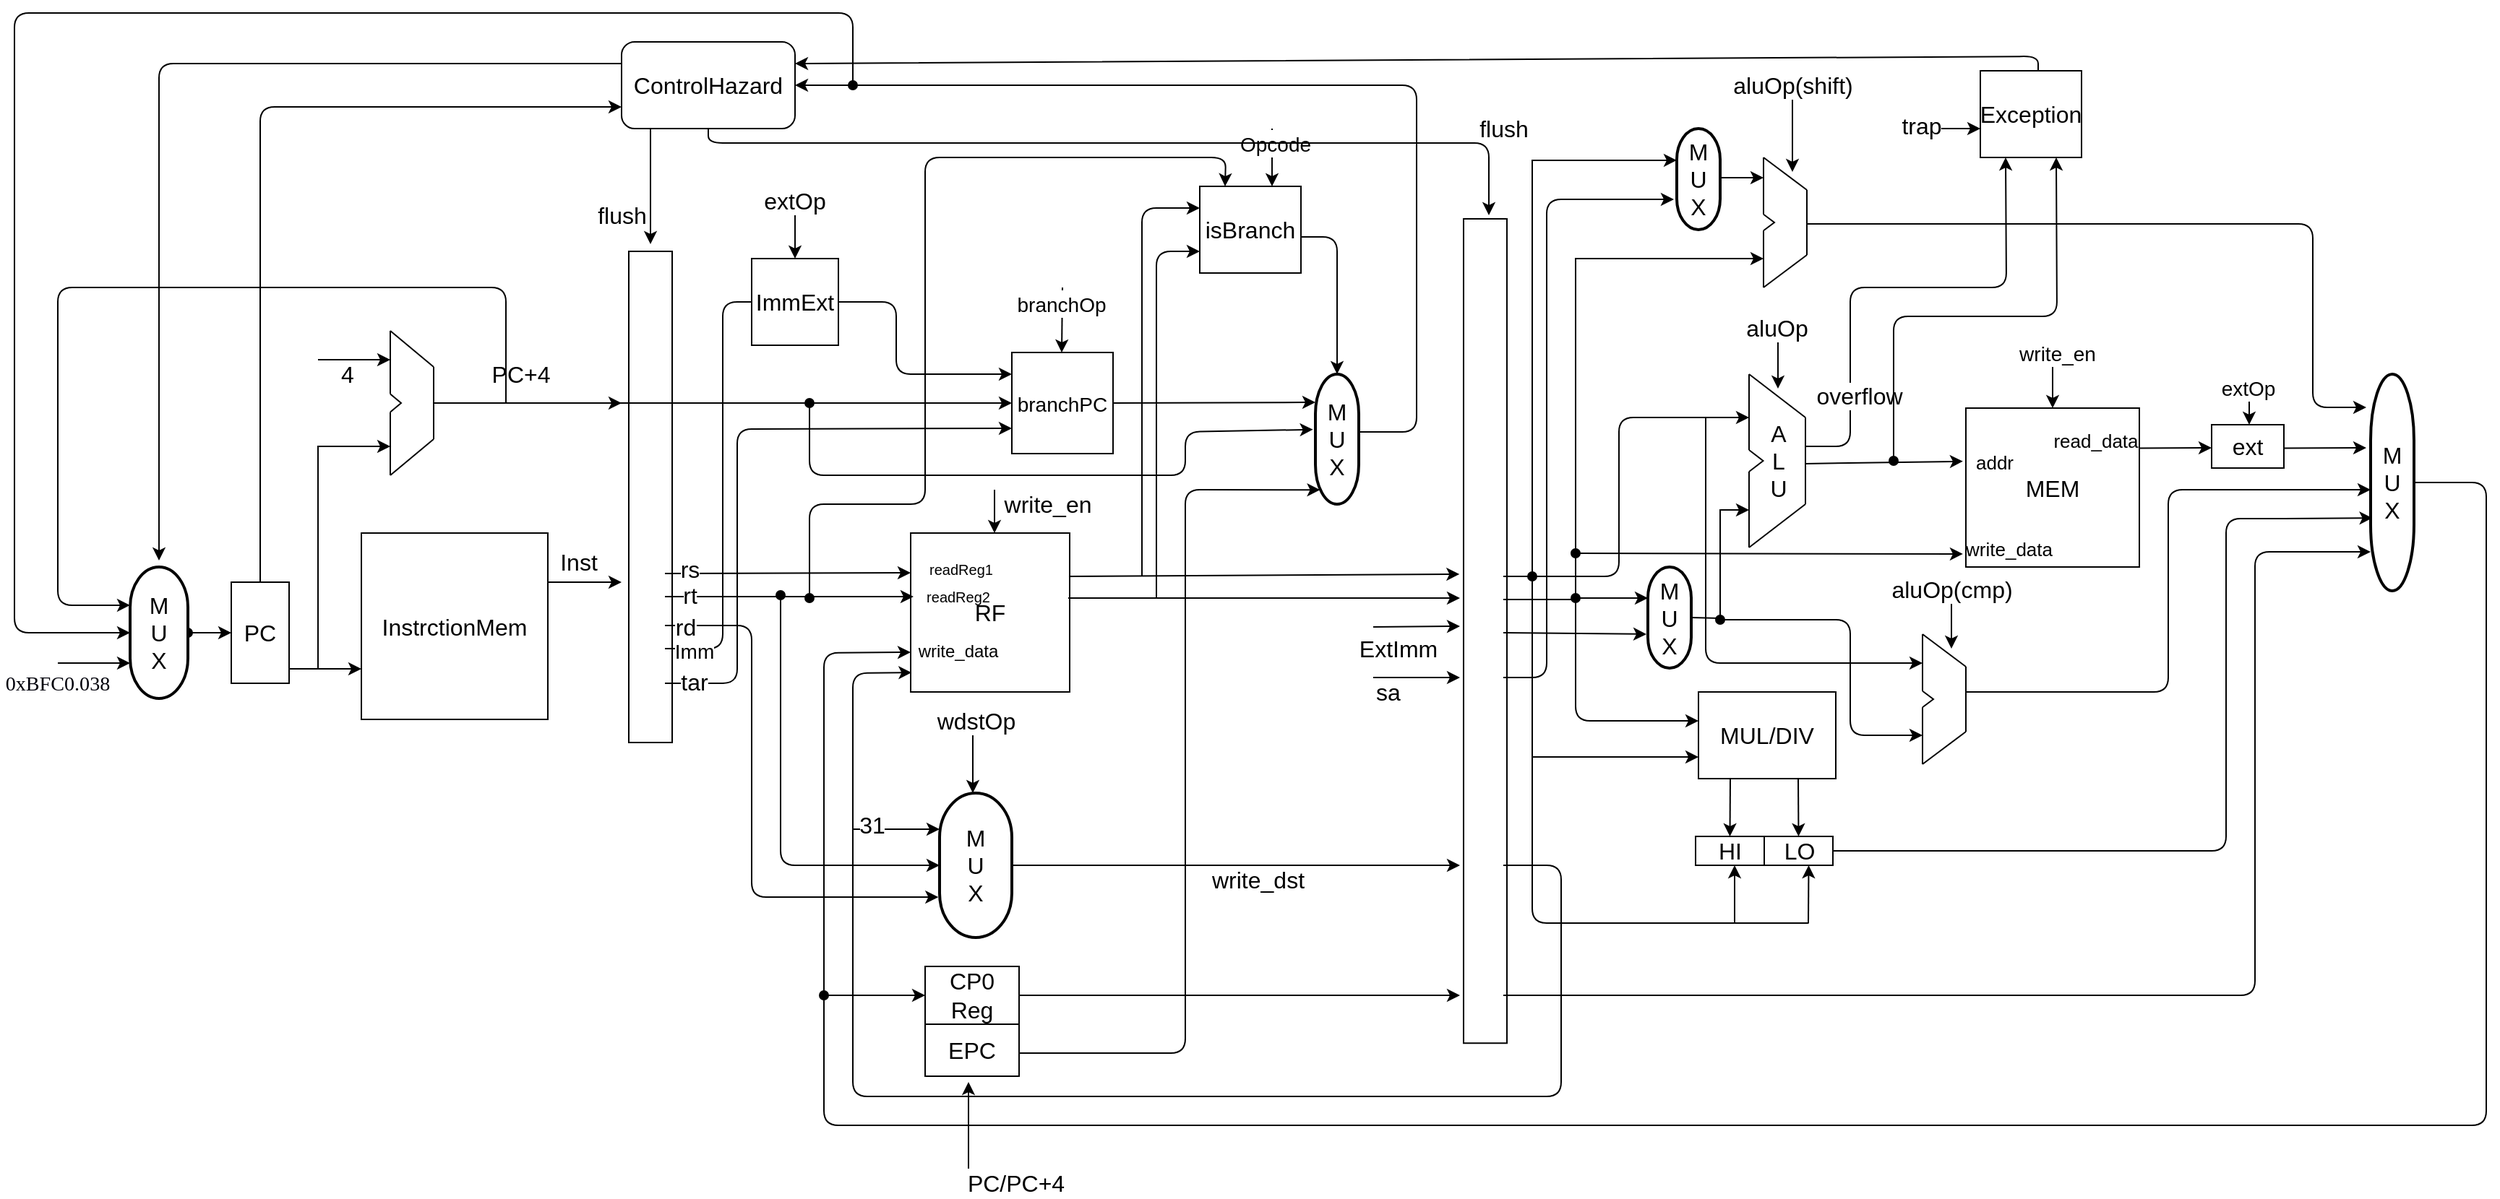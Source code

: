 <mxfile version="13.1.1" type="github">
  <diagram id="oIxy8gUb29O4Rgqkvydm" name="Page-1">
    <mxGraphModel dx="2210" dy="556" grid="1" gridSize="10" guides="1" tooltips="1" connect="1" arrows="1" fold="1" page="1" pageScale="1" pageWidth="1169" pageHeight="827" math="0" shadow="0">
      <root>
        <mxCell id="0" />
        <mxCell id="1" parent="0" />
        <mxCell id="_V3Y3eylf52kLlvXlaU1-1" value="&lt;font style=&quot;font-size: 16px&quot;&gt;PC&lt;/font&gt;" style="rounded=0;whiteSpace=wrap;html=1;direction=south;" parent="1" vertex="1">
          <mxGeometry x="80" y="414" width="40" height="70" as="geometry" />
        </mxCell>
        <mxCell id="_V3Y3eylf52kLlvXlaU1-2" value="&lt;font style=&quot;font-size: 16px&quot;&gt;InstrctionMem&lt;/font&gt;" style="whiteSpace=wrap;html=1;aspect=fixed;" parent="1" vertex="1">
          <mxGeometry x="170" y="380" width="129" height="129" as="geometry" />
        </mxCell>
        <mxCell id="_V3Y3eylf52kLlvXlaU1-48" value="" style="group" parent="1" vertex="1" connectable="0">
          <mxGeometry x="190" y="240" width="30" height="100" as="geometry" />
        </mxCell>
        <mxCell id="_V3Y3eylf52kLlvXlaU1-47" value="" style="group" parent="_V3Y3eylf52kLlvXlaU1-48" vertex="1" connectable="0">
          <mxGeometry width="30" height="100" as="geometry" />
        </mxCell>
        <mxCell id="_V3Y3eylf52kLlvXlaU1-41" value="" style="endArrow=none;html=1;shadow=0;" parent="_V3Y3eylf52kLlvXlaU1-47" edge="1">
          <mxGeometry width="50" height="50" relative="1" as="geometry">
            <mxPoint x="30" y="75" as="sourcePoint" />
            <mxPoint x="30" y="25" as="targetPoint" />
          </mxGeometry>
        </mxCell>
        <mxCell id="_V3Y3eylf52kLlvXlaU1-42" value="" style="endArrow=none;html=1;shadow=0;" parent="_V3Y3eylf52kLlvXlaU1-47" edge="1">
          <mxGeometry width="50" height="50" relative="1" as="geometry">
            <mxPoint y="100" as="sourcePoint" />
            <mxPoint x="30" y="75" as="targetPoint" />
          </mxGeometry>
        </mxCell>
        <mxCell id="_V3Y3eylf52kLlvXlaU1-43" value="" style="endArrow=none;html=1;shadow=0;" parent="_V3Y3eylf52kLlvXlaU1-47" edge="1">
          <mxGeometry width="50" height="50" relative="1" as="geometry">
            <mxPoint as="sourcePoint" />
            <mxPoint x="30" y="25" as="targetPoint" />
          </mxGeometry>
        </mxCell>
        <mxCell id="_V3Y3eylf52kLlvXlaU1-44" value="" style="endArrow=none;html=1;shadow=0;" parent="_V3Y3eylf52kLlvXlaU1-47" edge="1">
          <mxGeometry width="50" height="50" relative="1" as="geometry">
            <mxPoint y="43.75" as="sourcePoint" />
            <mxPoint as="targetPoint" />
          </mxGeometry>
        </mxCell>
        <mxCell id="_V3Y3eylf52kLlvXlaU1-45" value="" style="endArrow=none;html=1;shadow=0;" parent="_V3Y3eylf52kLlvXlaU1-47" edge="1">
          <mxGeometry width="50" height="50" relative="1" as="geometry">
            <mxPoint y="56.25" as="sourcePoint" />
            <mxPoint y="100" as="targetPoint" />
          </mxGeometry>
        </mxCell>
        <mxCell id="_V3Y3eylf52kLlvXlaU1-46" value="" style="endArrow=none;html=1;shadow=0;rounded=0;" parent="_V3Y3eylf52kLlvXlaU1-47" edge="1">
          <mxGeometry width="50" height="50" relative="1" as="geometry">
            <mxPoint y="56.25" as="sourcePoint" />
            <mxPoint y="43.75" as="targetPoint" />
            <Array as="points">
              <mxPoint x="7.5" y="50" />
            </Array>
          </mxGeometry>
        </mxCell>
        <mxCell id="_V3Y3eylf52kLlvXlaU1-49" value="" style="endArrow=classic;html=1;shadow=0;rounded=0;" parent="1" edge="1">
          <mxGeometry width="50" height="50" relative="1" as="geometry">
            <mxPoint x="120" y="474" as="sourcePoint" />
            <mxPoint x="190" y="320" as="targetPoint" />
            <Array as="points">
              <mxPoint x="140" y="474" />
              <mxPoint x="140" y="320" />
            </Array>
          </mxGeometry>
        </mxCell>
        <mxCell id="_V3Y3eylf52kLlvXlaU1-50" value="" style="endArrow=classic;html=1;shadow=0;" parent="1" edge="1">
          <mxGeometry width="50" height="50" relative="1" as="geometry">
            <mxPoint x="140" y="260" as="sourcePoint" />
            <mxPoint x="190" y="260" as="targetPoint" />
          </mxGeometry>
        </mxCell>
        <mxCell id="_V3Y3eylf52kLlvXlaU1-51" value="4" style="edgeLabel;html=1;align=center;verticalAlign=middle;resizable=0;points=[];fontSize=16;" parent="_V3Y3eylf52kLlvXlaU1-50" vertex="1" connectable="0">
          <mxGeometry x="-0.64" y="-2" relative="1" as="geometry">
            <mxPoint x="11" y="8" as="offset" />
          </mxGeometry>
        </mxCell>
        <mxCell id="_V3Y3eylf52kLlvXlaU1-52" value="" style="endArrow=classic;html=1;shadow=0;fontSize=16;" parent="1" edge="1">
          <mxGeometry width="50" height="50" relative="1" as="geometry">
            <mxPoint x="140" y="474" as="sourcePoint" />
            <mxPoint x="170" y="474" as="targetPoint" />
          </mxGeometry>
        </mxCell>
        <mxCell id="_V3Y3eylf52kLlvXlaU1-53" value="" style="endArrow=classic;html=1;shadow=0;fontSize=16;" parent="1" edge="1">
          <mxGeometry width="50" height="50" relative="1" as="geometry">
            <mxPoint x="299" y="414" as="sourcePoint" />
            <mxPoint x="350" y="414" as="targetPoint" />
          </mxGeometry>
        </mxCell>
        <mxCell id="_V3Y3eylf52kLlvXlaU1-54" value="Inst" style="text;html=1;align=center;verticalAlign=middle;resizable=0;points=[];autosize=1;fontSize=16;" parent="1" vertex="1">
          <mxGeometry x="300" y="390" width="40" height="20" as="geometry" />
        </mxCell>
        <mxCell id="_V3Y3eylf52kLlvXlaU1-55" value="" style="endArrow=classic;html=1;shadow=0;fontSize=16;" parent="1" edge="1">
          <mxGeometry width="50" height="50" relative="1" as="geometry">
            <mxPoint x="220" y="290" as="sourcePoint" />
            <mxPoint x="350" y="290" as="targetPoint" />
          </mxGeometry>
        </mxCell>
        <mxCell id="_V3Y3eylf52kLlvXlaU1-56" value="PC+4" style="edgeLabel;html=1;align=center;verticalAlign=middle;resizable=0;points=[];fontSize=16;" parent="_V3Y3eylf52kLlvXlaU1-55" vertex="1" connectable="0">
          <mxGeometry x="0.785" relative="1" as="geometry">
            <mxPoint x="-56" y="-20" as="offset" />
          </mxGeometry>
        </mxCell>
        <mxCell id="_V3Y3eylf52kLlvXlaU1-57" value="" style="rounded=0;whiteSpace=wrap;html=1;fontSize=16;rotation=90;" parent="1" vertex="1">
          <mxGeometry x="200" y="340" width="340" height="30" as="geometry" />
        </mxCell>
        <mxCell id="_V3Y3eylf52kLlvXlaU1-58" value="RF" style="whiteSpace=wrap;html=1;aspect=fixed;fontSize=16;" parent="1" vertex="1">
          <mxGeometry x="550" y="380" width="110" height="110" as="geometry" />
        </mxCell>
        <mxCell id="_V3Y3eylf52kLlvXlaU1-59" value="" style="endArrow=classic;html=1;shadow=0;fontSize=16;entryX=0;entryY=0.25;entryDx=0;entryDy=0;" parent="1" target="_V3Y3eylf52kLlvXlaU1-58" edge="1">
          <mxGeometry width="50" height="50" relative="1" as="geometry">
            <mxPoint x="380" y="408" as="sourcePoint" />
            <mxPoint x="440" y="360" as="targetPoint" />
          </mxGeometry>
        </mxCell>
        <mxCell id="_V3Y3eylf52kLlvXlaU1-60" value="rs" style="edgeLabel;html=1;align=center;verticalAlign=middle;resizable=0;points=[];fontSize=16;" parent="_V3Y3eylf52kLlvXlaU1-59" vertex="1" connectable="0">
          <mxGeometry x="-0.8" y="3" relative="1" as="geometry">
            <mxPoint as="offset" />
          </mxGeometry>
        </mxCell>
        <mxCell id="_V3Y3eylf52kLlvXlaU1-61" value="" style="endArrow=classic;html=1;shadow=0;fontSize=16;entryX=0.018;entryY=0.4;entryDx=0;entryDy=0;entryPerimeter=0;" parent="1" target="_V3Y3eylf52kLlvXlaU1-58" edge="1">
          <mxGeometry width="50" height="50" relative="1" as="geometry">
            <mxPoint x="380" y="424" as="sourcePoint" />
            <mxPoint x="430" y="375" as="targetPoint" />
            <Array as="points">
              <mxPoint x="460" y="424" />
            </Array>
          </mxGeometry>
        </mxCell>
        <mxCell id="_V3Y3eylf52kLlvXlaU1-62" value="&lt;div&gt;rt&lt;/div&gt;" style="edgeLabel;html=1;align=center;verticalAlign=middle;resizable=0;points=[];fontSize=16;" parent="_V3Y3eylf52kLlvXlaU1-61" vertex="1" connectable="0">
          <mxGeometry x="-0.849" y="1" relative="1" as="geometry">
            <mxPoint x="4" as="offset" />
          </mxGeometry>
        </mxCell>
        <mxCell id="_V3Y3eylf52kLlvXlaU1-64" value="readReg1" style="text;html=1;strokeColor=none;fillColor=none;align=center;verticalAlign=middle;whiteSpace=wrap;rounded=0;fontSize=10;" parent="1" vertex="1">
          <mxGeometry x="560" y="400" width="50" height="10" as="geometry" />
        </mxCell>
        <mxCell id="_V3Y3eylf52kLlvXlaU1-65" value="&lt;div&gt;readReg2&lt;/div&gt;" style="text;html=1;strokeColor=none;fillColor=none;align=center;verticalAlign=middle;whiteSpace=wrap;rounded=0;fontSize=10;" parent="1" vertex="1">
          <mxGeometry x="563" y="414" width="40" height="20" as="geometry" />
        </mxCell>
        <mxCell id="_V3Y3eylf52kLlvXlaU1-67" value="" style="endArrow=classic;html=1;shadow=0;fontSize=10;entryX=0.72;entryY=1.017;entryDx=0;entryDy=0;entryPerimeter=0;" parent="1" target="_V3Y3eylf52kLlvXlaU1-82" edge="1">
          <mxGeometry width="50" height="50" relative="1" as="geometry">
            <mxPoint x="380" y="444" as="sourcePoint" />
            <mxPoint x="460" y="444" as="targetPoint" />
            <Array as="points">
              <mxPoint x="440" y="444" />
              <mxPoint x="440" y="632" />
            </Array>
          </mxGeometry>
        </mxCell>
        <mxCell id="_V3Y3eylf52kLlvXlaU1-83" value="rd" style="edgeLabel;html=1;align=center;verticalAlign=middle;resizable=0;points=[];fontSize=16;" parent="_V3Y3eylf52kLlvXlaU1-67" vertex="1" connectable="0">
          <mxGeometry x="-0.929" y="-1" relative="1" as="geometry">
            <mxPoint as="offset" />
          </mxGeometry>
        </mxCell>
        <mxCell id="_V3Y3eylf52kLlvXlaU1-69" value="" style="endArrow=classic;html=1;shadow=0;fontSize=10;entryX=0;entryY=0.5;entryDx=0;entryDy=0;" parent="1" target="_V3Y3eylf52kLlvXlaU1-74" edge="1">
          <mxGeometry width="50" height="50" relative="1" as="geometry">
            <mxPoint x="380" y="460" as="sourcePoint" />
            <mxPoint x="460" y="460" as="targetPoint" />
            <Array as="points">
              <mxPoint x="420" y="460" />
              <mxPoint x="420" y="220" />
              <mxPoint x="470" y="220" />
            </Array>
          </mxGeometry>
        </mxCell>
        <mxCell id="_V3Y3eylf52kLlvXlaU1-73" value="&lt;font style=&quot;font-size: 14px&quot;&gt;Imm&lt;/font&gt;" style="edgeLabel;html=1;align=center;verticalAlign=middle;resizable=0;points=[];fontSize=16;" parent="_V3Y3eylf52kLlvXlaU1-69" vertex="1" connectable="0">
          <mxGeometry x="-0.575" relative="1" as="geometry">
            <mxPoint x="-20" y="37" as="offset" />
          </mxGeometry>
        </mxCell>
        <mxCell id="_V3Y3eylf52kLlvXlaU1-74" value="ImmExt" style="rounded=0;whiteSpace=wrap;html=1;fontSize=16;rotation=0;" parent="1" vertex="1">
          <mxGeometry x="440" y="190" width="60" height="60" as="geometry" />
        </mxCell>
        <mxCell id="_V3Y3eylf52kLlvXlaU1-75" value="" style="endArrow=classic;html=1;shadow=0;fontSize=16;entryX=0.5;entryY=0;entryDx=0;entryDy=0;" parent="1" target="_V3Y3eylf52kLlvXlaU1-74" edge="1">
          <mxGeometry width="50" height="50" relative="1" as="geometry">
            <mxPoint x="470" y="160" as="sourcePoint" />
            <mxPoint x="453" y="129" as="targetPoint" />
          </mxGeometry>
        </mxCell>
        <mxCell id="_V3Y3eylf52kLlvXlaU1-76" value="extOp" style="text;html=1;strokeColor=none;fillColor=none;align=center;verticalAlign=middle;whiteSpace=wrap;rounded=0;fontSize=16;" parent="1" vertex="1">
          <mxGeometry x="450" y="140" width="40" height="20" as="geometry" />
        </mxCell>
        <mxCell id="_V3Y3eylf52kLlvXlaU1-77" value="" style="endArrow=classic;html=1;shadow=0;fontSize=16;" parent="1" edge="1">
          <mxGeometry width="50" height="50" relative="1" as="geometry">
            <mxPoint x="500" y="220" as="sourcePoint" />
            <mxPoint x="620" y="270" as="targetPoint" />
            <Array as="points">
              <mxPoint x="540" y="220" />
              <mxPoint x="540" y="270" />
            </Array>
          </mxGeometry>
        </mxCell>
        <mxCell id="_V3Y3eylf52kLlvXlaU1-82" value="&lt;div&gt;M&lt;/div&gt;&lt;div&gt;U&lt;/div&gt;&lt;div&gt;X&lt;/div&gt;" style="strokeWidth=2;html=1;shape=mxgraph.flowchart.terminator;whiteSpace=wrap;fontSize=16;direction=south;" parent="1" vertex="1">
          <mxGeometry x="570" y="560" width="50" height="100" as="geometry" />
        </mxCell>
        <mxCell id="_V3Y3eylf52kLlvXlaU1-84" value="" style="endArrow=classic;html=1;shadow=0;fontSize=16;startArrow=oval;startFill=1;entryX=0.5;entryY=1;entryDx=0;entryDy=0;entryPerimeter=0;" parent="1" target="_V3Y3eylf52kLlvXlaU1-82" edge="1">
          <mxGeometry width="50" height="50" relative="1" as="geometry">
            <mxPoint x="460" y="423" as="sourcePoint" />
            <mxPoint x="580" y="693" as="targetPoint" />
            <Array as="points">
              <mxPoint x="460" y="610" />
            </Array>
          </mxGeometry>
        </mxCell>
        <mxCell id="_V3Y3eylf52kLlvXlaU1-85" value="" style="endArrow=classic;html=1;shadow=0;fontSize=16;" parent="1" edge="1">
          <mxGeometry width="50" height="50" relative="1" as="geometry">
            <mxPoint x="510" y="585" as="sourcePoint" />
            <mxPoint x="570" y="585" as="targetPoint" />
          </mxGeometry>
        </mxCell>
        <mxCell id="_V3Y3eylf52kLlvXlaU1-86" value="31" style="edgeLabel;html=1;align=center;verticalAlign=middle;resizable=0;points=[];fontSize=16;" parent="_V3Y3eylf52kLlvXlaU1-85" vertex="1" connectable="0">
          <mxGeometry x="-0.567" y="3" relative="1" as="geometry">
            <mxPoint as="offset" />
          </mxGeometry>
        </mxCell>
        <mxCell id="_V3Y3eylf52kLlvXlaU1-87" value="" style="endArrow=classic;html=1;shadow=0;fontSize=16;exitX=0.5;exitY=0;exitDx=0;exitDy=0;exitPerimeter=0;" parent="1" source="_V3Y3eylf52kLlvXlaU1-82" edge="1">
          <mxGeometry width="50" height="50" relative="1" as="geometry">
            <mxPoint x="630" y="610" as="sourcePoint" />
            <mxPoint x="930" y="610" as="targetPoint" />
            <Array as="points" />
          </mxGeometry>
        </mxCell>
        <mxCell id="_V3Y3eylf52kLlvXlaU1-90" value="&lt;div&gt;write_dst&lt;/div&gt;" style="edgeLabel;html=1;align=center;verticalAlign=middle;resizable=0;points=[];fontSize=16;" parent="_V3Y3eylf52kLlvXlaU1-87" vertex="1" connectable="0">
          <mxGeometry x="-0.231" y="-2" relative="1" as="geometry">
            <mxPoint x="51.18" y="8" as="offset" />
          </mxGeometry>
        </mxCell>
        <mxCell id="_V3Y3eylf52kLlvXlaU1-91" value="" style="endArrow=classic;html=1;shadow=0;fontSize=16;entryX=0.431;entryY=1.094;entryDx=0;entryDy=0;entryPerimeter=0;" parent="1" target="_V3Y3eylf52kLlvXlaU1-135" edge="1">
          <mxGeometry width="50" height="50" relative="1" as="geometry">
            <mxPoint x="660" y="410" as="sourcePoint" />
            <mxPoint x="940" y="409" as="targetPoint" />
          </mxGeometry>
        </mxCell>
        <mxCell id="_V3Y3eylf52kLlvXlaU1-92" value="" style="endArrow=classic;html=1;shadow=0;fontSize=16;exitX=0.991;exitY=0.409;exitDx=0;exitDy=0;exitPerimeter=0;" parent="1" source="_V3Y3eylf52kLlvXlaU1-58" edge="1">
          <mxGeometry width="50" height="50" relative="1" as="geometry">
            <mxPoint x="660" y="423" as="sourcePoint" />
            <mxPoint x="930" y="425" as="targetPoint" />
            <Array as="points">
              <mxPoint x="750" y="425" />
            </Array>
          </mxGeometry>
        </mxCell>
        <mxCell id="_V3Y3eylf52kLlvXlaU1-93" value="" style="endArrow=classic;html=1;shadow=0;fontSize=16;entryX=0;entryY=0.75;entryDx=0;entryDy=0;" parent="1" target="_V3Y3eylf52kLlvXlaU1-96" edge="1">
          <mxGeometry width="50" height="50" relative="1" as="geometry">
            <mxPoint x="380" y="484" as="sourcePoint" />
            <mxPoint x="610" y="308" as="targetPoint" />
            <Array as="points">
              <mxPoint x="430" y="484" />
              <mxPoint x="430" y="308" />
            </Array>
          </mxGeometry>
        </mxCell>
        <mxCell id="_V3Y3eylf52kLlvXlaU1-94" value="tar" style="edgeLabel;html=1;align=center;verticalAlign=middle;resizable=0;points=[];fontSize=16;" parent="_V3Y3eylf52kLlvXlaU1-93" vertex="1" connectable="0">
          <mxGeometry x="-0.4" relative="1" as="geometry">
            <mxPoint x="-30" y="74" as="offset" />
          </mxGeometry>
        </mxCell>
        <mxCell id="_V3Y3eylf52kLlvXlaU1-95" value="" style="endArrow=classic;html=1;shadow=0;fontSize=16;" parent="1" edge="1">
          <mxGeometry width="50" height="50" relative="1" as="geometry">
            <mxPoint x="280" y="290" as="sourcePoint" />
            <mxPoint x="620" y="290" as="targetPoint" />
          </mxGeometry>
        </mxCell>
        <mxCell id="_V3Y3eylf52kLlvXlaU1-96" value="&lt;font style=&quot;font-size: 14px&quot;&gt;branchPC&lt;/font&gt;" style="rounded=0;whiteSpace=wrap;html=1;fontSize=16;" parent="1" vertex="1">
          <mxGeometry x="620" y="255" width="70" height="70" as="geometry" />
        </mxCell>
        <mxCell id="_V3Y3eylf52kLlvXlaU1-97" value="" style="endArrow=classic;html=1;shadow=0;fontSize=16;" parent="1" edge="1">
          <mxGeometry width="50" height="50" relative="1" as="geometry">
            <mxPoint x="593" y="520" as="sourcePoint" />
            <mxPoint x="593" y="560" as="targetPoint" />
          </mxGeometry>
        </mxCell>
        <mxCell id="_V3Y3eylf52kLlvXlaU1-98" value="&lt;div&gt;wdstOp&lt;/div&gt;" style="text;html=1;align=center;verticalAlign=middle;resizable=0;points=[];autosize=1;fontSize=16;" parent="1" vertex="1">
          <mxGeometry x="560" y="500" width="70" height="20" as="geometry" />
        </mxCell>
        <mxCell id="_V3Y3eylf52kLlvXlaU1-99" value="" style="endArrow=classic;html=1;shadow=0;fontSize=16;" parent="1" edge="1">
          <mxGeometry width="50" height="50" relative="1" as="geometry">
            <mxPoint x="655" y="210" as="sourcePoint" />
            <mxPoint x="654.5" y="255" as="targetPoint" />
          </mxGeometry>
        </mxCell>
        <mxCell id="_V3Y3eylf52kLlvXlaU1-101" value="&lt;font style=&quot;font-size: 14px&quot;&gt;branchOp&lt;/font&gt;" style="edgeLabel;html=1;align=center;verticalAlign=middle;resizable=0;points=[];fontSize=16;" parent="_V3Y3eylf52kLlvXlaU1-99" vertex="1" connectable="0">
          <mxGeometry x="-0.511" y="-1" relative="1" as="geometry">
            <mxPoint as="offset" />
          </mxGeometry>
        </mxCell>
        <mxCell id="_V3Y3eylf52kLlvXlaU1-104" value="" style="endArrow=classic;html=1;shadow=0;fontSize=16;exitX=1;exitY=0.5;exitDx=0;exitDy=0;" parent="1" source="_V3Y3eylf52kLlvXlaU1-96" edge="1">
          <mxGeometry width="50" height="50" relative="1" as="geometry">
            <mxPoint x="770" y="289.5" as="sourcePoint" />
            <mxPoint x="830" y="289.5" as="targetPoint" />
          </mxGeometry>
        </mxCell>
        <mxCell id="_V3Y3eylf52kLlvXlaU1-106" value="isBranch" style="rounded=0;whiteSpace=wrap;html=1;fontSize=16;" parent="1" vertex="1">
          <mxGeometry x="750" y="140" width="70" height="60" as="geometry" />
        </mxCell>
        <mxCell id="_V3Y3eylf52kLlvXlaU1-107" value="" style="endArrow=classic;html=1;shadow=0;fontSize=16;entryX=0;entryY=0.25;entryDx=0;entryDy=0;" parent="1" target="_V3Y3eylf52kLlvXlaU1-106" edge="1">
          <mxGeometry width="50" height="50" relative="1" as="geometry">
            <mxPoint x="710" y="410" as="sourcePoint" />
            <mxPoint x="760" y="360" as="targetPoint" />
            <Array as="points">
              <mxPoint x="710" y="155" />
            </Array>
          </mxGeometry>
        </mxCell>
        <mxCell id="_V3Y3eylf52kLlvXlaU1-108" value="" style="endArrow=classic;html=1;shadow=0;fontSize=16;entryX=0;entryY=0.75;entryDx=0;entryDy=0;" parent="1" target="_V3Y3eylf52kLlvXlaU1-106" edge="1">
          <mxGeometry width="50" height="50" relative="1" as="geometry">
            <mxPoint x="720" y="425" as="sourcePoint" />
            <mxPoint x="770" y="375" as="targetPoint" />
            <Array as="points">
              <mxPoint x="720" y="185" />
            </Array>
          </mxGeometry>
        </mxCell>
        <mxCell id="_V3Y3eylf52kLlvXlaU1-109" value="" style="endArrow=classic;html=1;shadow=0;fontSize=16;entryX=0.25;entryY=0;entryDx=0;entryDy=0;startArrow=oval;startFill=1;" parent="1" target="_V3Y3eylf52kLlvXlaU1-106" edge="1">
          <mxGeometry width="50" height="50" relative="1" as="geometry">
            <mxPoint x="480" y="425" as="sourcePoint" />
            <mxPoint x="510" y="375" as="targetPoint" />
            <Array as="points">
              <mxPoint x="480" y="360" />
              <mxPoint x="560" y="360" />
              <mxPoint x="560" y="120" />
              <mxPoint x="768" y="120" />
            </Array>
          </mxGeometry>
        </mxCell>
        <mxCell id="_V3Y3eylf52kLlvXlaU1-110" value="" style="endArrow=classic;html=1;shadow=0;fontSize=16;" parent="1" edge="1">
          <mxGeometry width="50" height="50" relative="1" as="geometry">
            <mxPoint x="800" y="100" as="sourcePoint" />
            <mxPoint x="800" y="140" as="targetPoint" />
          </mxGeometry>
        </mxCell>
        <mxCell id="_V3Y3eylf52kLlvXlaU1-111" value="&lt;font style=&quot;font-size: 14px&quot;&gt;Opcode&lt;/font&gt;" style="edgeLabel;html=1;align=center;verticalAlign=middle;resizable=0;points=[];fontSize=16;" parent="_V3Y3eylf52kLlvXlaU1-110" vertex="1" connectable="0">
          <mxGeometry x="-0.5" y="2" relative="1" as="geometry">
            <mxPoint as="offset" />
          </mxGeometry>
        </mxCell>
        <mxCell id="_V3Y3eylf52kLlvXlaU1-112" value="&lt;div&gt;M&lt;/div&gt;&lt;div&gt;U&lt;/div&gt;&lt;div&gt;X&lt;br&gt;&lt;/div&gt;" style="strokeWidth=2;html=1;shape=mxgraph.flowchart.terminator;whiteSpace=wrap;fontSize=16;direction=south;" parent="1" vertex="1">
          <mxGeometry x="830" y="270" width="30" height="90" as="geometry" />
        </mxCell>
        <mxCell id="_V3Y3eylf52kLlvXlaU1-113" value="" style="endArrow=classic;html=1;shadow=0;fontSize=16;entryX=0;entryY=0.5;entryDx=0;entryDy=0;entryPerimeter=0;" parent="1" target="_V3Y3eylf52kLlvXlaU1-112" edge="1">
          <mxGeometry width="50" height="50" relative="1" as="geometry">
            <mxPoint x="820" y="175" as="sourcePoint" />
            <mxPoint x="870" y="125" as="targetPoint" />
            <Array as="points">
              <mxPoint x="845" y="175" />
            </Array>
          </mxGeometry>
        </mxCell>
        <mxCell id="_V3Y3eylf52kLlvXlaU1-115" value="" style="endArrow=classic;html=1;shadow=0;fontSize=16;startArrow=oval;startFill=1;entryX=0.426;entryY=1.055;entryDx=0;entryDy=0;entryPerimeter=0;" parent="1" target="_V3Y3eylf52kLlvXlaU1-112" edge="1">
          <mxGeometry width="50" height="50" relative="1" as="geometry">
            <mxPoint x="480" y="290" as="sourcePoint" />
            <mxPoint x="825" y="310" as="targetPoint" />
            <Array as="points">
              <mxPoint x="480" y="340" />
              <mxPoint x="740" y="340" />
              <mxPoint x="740" y="310" />
            </Array>
          </mxGeometry>
        </mxCell>
        <mxCell id="_V3Y3eylf52kLlvXlaU1-124" style="edgeStyle=orthogonalEdgeStyle;rounded=0;comic=0;orthogonalLoop=1;jettySize=auto;html=1;exitX=0.5;exitY=0;exitDx=0;exitDy=0;exitPerimeter=0;entryX=0.5;entryY=1;entryDx=0;entryDy=0;shadow=0;startArrow=oval;startFill=1;fontSize=16;" parent="1" source="_V3Y3eylf52kLlvXlaU1-122" target="_V3Y3eylf52kLlvXlaU1-1" edge="1">
          <mxGeometry relative="1" as="geometry" />
        </mxCell>
        <mxCell id="_V3Y3eylf52kLlvXlaU1-122" value="&lt;div&gt;M&lt;/div&gt;&lt;div&gt;U&lt;/div&gt;&lt;div&gt;X&lt;/div&gt;" style="strokeWidth=2;html=1;shape=mxgraph.flowchart.terminator;whiteSpace=wrap;fontSize=16;direction=south;" parent="1" vertex="1">
          <mxGeometry x="10" y="403.5" width="40" height="91" as="geometry" />
        </mxCell>
        <mxCell id="_V3Y3eylf52kLlvXlaU1-125" value="" style="endArrow=classic;html=1;shadow=0;fontSize=16;entryX=0.291;entryY=1;entryDx=0;entryDy=0;entryPerimeter=0;" parent="1" target="_V3Y3eylf52kLlvXlaU1-122" edge="1">
          <mxGeometry width="50" height="50" relative="1" as="geometry">
            <mxPoint x="270" y="290" as="sourcePoint" />
            <mxPoint x="40" y="384" as="targetPoint" />
            <Array as="points">
              <mxPoint x="270" y="210" />
              <mxPoint x="-40" y="210" />
              <mxPoint x="-40" y="430" />
            </Array>
          </mxGeometry>
        </mxCell>
        <mxCell id="_V3Y3eylf52kLlvXlaU1-126" value="&lt;br&gt;&lt;div&gt;&lt;span style=&quot;font-size: 10.56pt ; font-family: &amp;#34;calibri&amp;#34; ; color: rgb(0 , 0 , 10)&quot;&gt;0xBFC0.038&lt;br/&gt;&lt;/span&gt;&lt;/div&gt;" style="text;html=1;strokeColor=none;fillColor=none;align=center;verticalAlign=middle;whiteSpace=wrap;rounded=0;fontSize=16;" parent="1" vertex="1">
          <mxGeometry x="-80" y="462.81" width="80" height="20" as="geometry" />
        </mxCell>
        <mxCell id="_V3Y3eylf52kLlvXlaU1-127" value="" style="endArrow=classic;html=1;shadow=0;fontSize=16;" parent="1" edge="1">
          <mxGeometry width="50" height="50" relative="1" as="geometry">
            <mxPoint x="-40" y="470" as="sourcePoint" />
            <mxPoint x="10" y="470" as="targetPoint" />
          </mxGeometry>
        </mxCell>
        <mxCell id="_V3Y3eylf52kLlvXlaU1-128" value="" style="endArrow=classic;html=1;shadow=0;fontSize=16;" parent="1" target="_V3Y3eylf52kLlvXlaU1-129" edge="1">
          <mxGeometry width="50" height="50" relative="1" as="geometry">
            <mxPoint x="860" y="310" as="sourcePoint" />
            <mxPoint x="900" y="60" as="targetPoint" />
            <Array as="points">
              <mxPoint x="900" y="310" />
              <mxPoint x="900" y="70" />
            </Array>
          </mxGeometry>
        </mxCell>
        <mxCell id="_V3Y3eylf52kLlvXlaU1-129" value="&lt;font style=&quot;font-size: 16px&quot;&gt;ControlHazard&lt;/font&gt;" style="rounded=1;whiteSpace=wrap;html=1;" parent="1" vertex="1">
          <mxGeometry x="350" y="40" width="120" height="60" as="geometry" />
        </mxCell>
        <mxCell id="_V3Y3eylf52kLlvXlaU1-130" value="" style="endArrow=classic;html=1;shadow=0;fontSize=16;entryX=0;entryY=0.75;entryDx=0;entryDy=0;" parent="1" target="_V3Y3eylf52kLlvXlaU1-129" edge="1">
          <mxGeometry width="50" height="50" relative="1" as="geometry">
            <mxPoint x="100" y="414" as="sourcePoint" />
            <mxPoint x="100" y="260" as="targetPoint" />
            <Array as="points">
              <mxPoint x="100" y="85" />
            </Array>
          </mxGeometry>
        </mxCell>
        <mxCell id="_V3Y3eylf52kLlvXlaU1-131" value="" style="endArrow=classic;html=1;shadow=0;fontSize=16;entryX=0.5;entryY=1;entryDx=0;entryDy=0;entryPerimeter=0;startArrow=oval;startFill=1;" parent="1" target="_V3Y3eylf52kLlvXlaU1-122" edge="1">
          <mxGeometry width="50" height="50" relative="1" as="geometry">
            <mxPoint x="510" y="70" as="sourcePoint" />
            <mxPoint x="560" y="20" as="targetPoint" />
            <Array as="points">
              <mxPoint x="510" y="20" />
              <mxPoint x="-70" y="20" />
              <mxPoint x="-70" y="449" />
            </Array>
          </mxGeometry>
        </mxCell>
        <mxCell id="_V3Y3eylf52kLlvXlaU1-132" value="" style="endArrow=classic;html=1;shadow=0;fontSize=16;exitX=0;exitY=0.25;exitDx=0;exitDy=0;" parent="1" source="_V3Y3eylf52kLlvXlaU1-129" edge="1">
          <mxGeometry width="50" height="50" relative="1" as="geometry">
            <mxPoint x="-20" y="449" as="sourcePoint" />
            <mxPoint x="30" y="399" as="targetPoint" />
            <Array as="points">
              <mxPoint x="30" y="55" />
            </Array>
          </mxGeometry>
        </mxCell>
        <mxCell id="_V3Y3eylf52kLlvXlaU1-135" value="" style="rounded=0;whiteSpace=wrap;html=1;fontSize=16;rotation=90;" parent="1" vertex="1">
          <mxGeometry x="662.18" y="432.81" width="570.63" height="30" as="geometry" />
        </mxCell>
        <mxCell id="_V3Y3eylf52kLlvXlaU1-138" value="" style="endArrow=classic;html=1;shadow=0;fontSize=16;" parent="1" edge="1">
          <mxGeometry width="50" height="50" relative="1" as="geometry">
            <mxPoint x="870" y="445" as="sourcePoint" />
            <mxPoint x="930" y="444.5" as="targetPoint" />
          </mxGeometry>
        </mxCell>
        <mxCell id="_V3Y3eylf52kLlvXlaU1-139" value="ExtImm" style="edgeLabel;html=1;align=center;verticalAlign=middle;resizable=0;points=[];fontSize=16;" parent="_V3Y3eylf52kLlvXlaU1-138" vertex="1" connectable="0">
          <mxGeometry x="-0.434" y="-1" relative="1" as="geometry">
            <mxPoint y="14.14" as="offset" />
          </mxGeometry>
        </mxCell>
        <mxCell id="_V3Y3eylf52kLlvXlaU1-140" value="CP0 Reg" style="rounded=0;whiteSpace=wrap;html=1;fontSize=16;" parent="1" vertex="1">
          <mxGeometry x="560" y="680" width="65" height="40" as="geometry" />
        </mxCell>
        <mxCell id="_V3Y3eylf52kLlvXlaU1-141" value="EPC" style="rounded=0;whiteSpace=wrap;html=1;fontSize=16;" parent="1" vertex="1">
          <mxGeometry x="560" y="720" width="65" height="36" as="geometry" />
        </mxCell>
        <mxCell id="_V3Y3eylf52kLlvXlaU1-143" value="" style="endArrow=classic;html=1;shadow=0;fontSize=16;" parent="1" edge="1">
          <mxGeometry width="50" height="50" relative="1" as="geometry">
            <mxPoint x="870" y="480" as="sourcePoint" />
            <mxPoint x="930" y="480" as="targetPoint" />
          </mxGeometry>
        </mxCell>
        <mxCell id="_V3Y3eylf52kLlvXlaU1-144" value="sa" style="edgeLabel;html=1;align=center;verticalAlign=middle;resizable=0;points=[];fontSize=16;" parent="_V3Y3eylf52kLlvXlaU1-143" vertex="1" connectable="0">
          <mxGeometry x="-0.667" y="-3" relative="1" as="geometry">
            <mxPoint y="7" as="offset" />
          </mxGeometry>
        </mxCell>
        <mxCell id="_V3Y3eylf52kLlvXlaU1-147" value="&lt;div&gt;M&lt;/div&gt;&lt;div&gt;U&lt;/div&gt;&lt;div&gt;X&lt;br&gt;&lt;/div&gt;" style="strokeWidth=2;html=1;shape=mxgraph.flowchart.terminator;whiteSpace=wrap;fontSize=16;direction=south;" parent="1" vertex="1">
          <mxGeometry x="1080" y="100" width="30" height="70" as="geometry" />
        </mxCell>
        <mxCell id="_V3Y3eylf52kLlvXlaU1-148" value="" style="endArrow=classic;html=1;shadow=0;fontSize=16;entryX=0.314;entryY=1;entryDx=0;entryDy=0;entryPerimeter=0;jumpStyle=sharp;rounded=0;" parent="1" target="_V3Y3eylf52kLlvXlaU1-147" edge="1">
          <mxGeometry width="50" height="50" relative="1" as="geometry">
            <mxPoint x="960" y="410" as="sourcePoint" />
            <mxPoint x="1010" y="360" as="targetPoint" />
            <Array as="points">
              <mxPoint x="980" y="410" />
              <mxPoint x="980" y="122" />
            </Array>
          </mxGeometry>
        </mxCell>
        <mxCell id="_V3Y3eylf52kLlvXlaU1-149" value="" style="endArrow=classic;html=1;shadow=0;fontSize=16;entryX=0.7;entryY=1.067;entryDx=0;entryDy=0;entryPerimeter=0;" parent="1" target="_V3Y3eylf52kLlvXlaU1-147" edge="1">
          <mxGeometry width="50" height="50" relative="1" as="geometry">
            <mxPoint x="960" y="480" as="sourcePoint" />
            <mxPoint x="1010" y="430" as="targetPoint" />
            <Array as="points">
              <mxPoint x="990" y="480" />
              <mxPoint x="990" y="149" />
            </Array>
          </mxGeometry>
        </mxCell>
        <mxCell id="_V3Y3eylf52kLlvXlaU1-150" value="" style="endArrow=classic;html=1;shadow=0;fontSize=16;" parent="1" edge="1">
          <mxGeometry width="50" height="50" relative="1" as="geometry">
            <mxPoint x="1110" y="134" as="sourcePoint" />
            <mxPoint x="1140" y="134" as="targetPoint" />
          </mxGeometry>
        </mxCell>
        <mxCell id="_V3Y3eylf52kLlvXlaU1-159" value="" style="group" parent="1" vertex="1" connectable="0">
          <mxGeometry x="1140" y="120" width="30" height="90" as="geometry" />
        </mxCell>
        <mxCell id="_V3Y3eylf52kLlvXlaU1-158" value="" style="group" parent="_V3Y3eylf52kLlvXlaU1-159" vertex="1" connectable="0">
          <mxGeometry width="30" height="90" as="geometry" />
        </mxCell>
        <mxCell id="_V3Y3eylf52kLlvXlaU1-157" value="" style="group" parent="_V3Y3eylf52kLlvXlaU1-158" vertex="1" connectable="0">
          <mxGeometry width="30" height="90" as="geometry" />
        </mxCell>
        <mxCell id="_V3Y3eylf52kLlvXlaU1-151" value="" style="endArrow=none;html=1;shadow=0;" parent="_V3Y3eylf52kLlvXlaU1-157" edge="1">
          <mxGeometry width="50" height="50" relative="1" as="geometry">
            <mxPoint x="30" y="67.5" as="sourcePoint" />
            <mxPoint x="30" y="22.5" as="targetPoint" />
          </mxGeometry>
        </mxCell>
        <mxCell id="_V3Y3eylf52kLlvXlaU1-152" value="" style="endArrow=none;html=1;shadow=0;" parent="_V3Y3eylf52kLlvXlaU1-157" edge="1">
          <mxGeometry width="50" height="50" relative="1" as="geometry">
            <mxPoint y="90" as="sourcePoint" />
            <mxPoint x="30" y="67.5" as="targetPoint" />
          </mxGeometry>
        </mxCell>
        <mxCell id="_V3Y3eylf52kLlvXlaU1-153" value="" style="endArrow=none;html=1;shadow=0;" parent="_V3Y3eylf52kLlvXlaU1-157" edge="1">
          <mxGeometry width="50" height="50" relative="1" as="geometry">
            <mxPoint as="sourcePoint" />
            <mxPoint x="30" y="22.5" as="targetPoint" />
          </mxGeometry>
        </mxCell>
        <mxCell id="_V3Y3eylf52kLlvXlaU1-154" value="" style="endArrow=none;html=1;shadow=0;" parent="_V3Y3eylf52kLlvXlaU1-157" edge="1">
          <mxGeometry width="50" height="50" relative="1" as="geometry">
            <mxPoint y="39.375" as="sourcePoint" />
            <mxPoint as="targetPoint" />
          </mxGeometry>
        </mxCell>
        <mxCell id="_V3Y3eylf52kLlvXlaU1-155" value="" style="endArrow=none;html=1;shadow=0;" parent="_V3Y3eylf52kLlvXlaU1-157" edge="1">
          <mxGeometry width="50" height="50" relative="1" as="geometry">
            <mxPoint y="50.625" as="sourcePoint" />
            <mxPoint y="90" as="targetPoint" />
          </mxGeometry>
        </mxCell>
        <mxCell id="_V3Y3eylf52kLlvXlaU1-156" value="" style="endArrow=none;html=1;shadow=0;rounded=0;" parent="_V3Y3eylf52kLlvXlaU1-157" edge="1">
          <mxGeometry width="50" height="50" relative="1" as="geometry">
            <mxPoint y="50.625" as="sourcePoint" />
            <mxPoint y="39.375" as="targetPoint" />
            <Array as="points">
              <mxPoint x="7.5" y="45" />
            </Array>
          </mxGeometry>
        </mxCell>
        <mxCell id="_V3Y3eylf52kLlvXlaU1-161" value="" style="endArrow=classic;html=1;shadow=0;fontSize=16;" parent="_V3Y3eylf52kLlvXlaU1-157" edge="1">
          <mxGeometry width="50" height="50" relative="1" as="geometry">
            <mxPoint x="20" y="-40" as="sourcePoint" />
            <mxPoint x="20" y="10" as="targetPoint" />
          </mxGeometry>
        </mxCell>
        <mxCell id="_V3Y3eylf52kLlvXlaU1-162" value="aluOp(shift)" style="edgeLabel;html=1;align=center;verticalAlign=middle;resizable=0;points=[];fontSize=16;" parent="_V3Y3eylf52kLlvXlaU1-161" vertex="1" connectable="0">
          <mxGeometry x="-0.44" y="4" relative="1" as="geometry">
            <mxPoint x="-4" y="-24" as="offset" />
          </mxGeometry>
        </mxCell>
        <mxCell id="_V3Y3eylf52kLlvXlaU1-160" value="" style="endArrow=classic;html=1;shadow=0;fontSize=16;rounded=0;" parent="1" edge="1">
          <mxGeometry width="50" height="50" relative="1" as="geometry">
            <mxPoint x="960" y="426" as="sourcePoint" />
            <mxPoint x="1140" y="190" as="targetPoint" />
            <Array as="points">
              <mxPoint x="1010" y="426" />
              <mxPoint x="1010" y="190" />
            </Array>
          </mxGeometry>
        </mxCell>
        <mxCell id="_V3Y3eylf52kLlvXlaU1-163" value="" style="endArrow=classic;html=1;shadow=0;fontSize=16;" parent="1" edge="1">
          <mxGeometry width="50" height="50" relative="1" as="geometry">
            <mxPoint x="1170" y="166" as="sourcePoint" />
            <mxPoint x="1557" y="293" as="targetPoint" />
            <Array as="points">
              <mxPoint x="1520" y="166" />
              <mxPoint x="1520" y="293" />
            </Array>
          </mxGeometry>
        </mxCell>
        <mxCell id="_V3Y3eylf52kLlvXlaU1-164" value="" style="endArrow=classic;html=1;shadow=0;fontSize=16;startArrow=oval;startFill=1;" parent="1" edge="1">
          <mxGeometry width="50" height="50" relative="1" as="geometry">
            <mxPoint x="980" y="410" as="sourcePoint" />
            <mxPoint x="1130" y="300" as="targetPoint" />
            <Array as="points">
              <mxPoint x="1040" y="410" />
              <mxPoint x="1040" y="300" />
            </Array>
          </mxGeometry>
        </mxCell>
        <mxCell id="_V3Y3eylf52kLlvXlaU1-178" value="" style="group" parent="1" vertex="1" connectable="0">
          <mxGeometry x="1130" y="270" width="58" height="120" as="geometry" />
        </mxCell>
        <mxCell id="_V3Y3eylf52kLlvXlaU1-177" value="" style="group" parent="_V3Y3eylf52kLlvXlaU1-178" vertex="1" connectable="0">
          <mxGeometry width="58" height="120" as="geometry" />
        </mxCell>
        <mxCell id="_V3Y3eylf52kLlvXlaU1-171" value="" style="endArrow=none;html=1;shadow=0;" parent="_V3Y3eylf52kLlvXlaU1-177" edge="1">
          <mxGeometry width="50" height="50" relative="1" as="geometry">
            <mxPoint x="39" y="90" as="sourcePoint" />
            <mxPoint x="39" y="30" as="targetPoint" />
          </mxGeometry>
        </mxCell>
        <mxCell id="_V3Y3eylf52kLlvXlaU1-172" value="" style="endArrow=none;html=1;shadow=0;" parent="_V3Y3eylf52kLlvXlaU1-177" edge="1">
          <mxGeometry width="50" height="50" relative="1" as="geometry">
            <mxPoint y="120" as="sourcePoint" />
            <mxPoint x="39" y="90" as="targetPoint" />
          </mxGeometry>
        </mxCell>
        <mxCell id="_V3Y3eylf52kLlvXlaU1-173" value="" style="endArrow=none;html=1;shadow=0;" parent="_V3Y3eylf52kLlvXlaU1-177" edge="1">
          <mxGeometry width="50" height="50" relative="1" as="geometry">
            <mxPoint as="sourcePoint" />
            <mxPoint x="39" y="30" as="targetPoint" />
          </mxGeometry>
        </mxCell>
        <mxCell id="_V3Y3eylf52kLlvXlaU1-174" value="" style="endArrow=none;html=1;shadow=0;" parent="_V3Y3eylf52kLlvXlaU1-177" edge="1">
          <mxGeometry width="50" height="50" relative="1" as="geometry">
            <mxPoint y="52.5" as="sourcePoint" />
            <mxPoint as="targetPoint" />
          </mxGeometry>
        </mxCell>
        <mxCell id="_V3Y3eylf52kLlvXlaU1-175" value="" style="endArrow=none;html=1;shadow=0;" parent="_V3Y3eylf52kLlvXlaU1-177" edge="1">
          <mxGeometry width="50" height="50" relative="1" as="geometry">
            <mxPoint y="67.5" as="sourcePoint" />
            <mxPoint y="120" as="targetPoint" />
          </mxGeometry>
        </mxCell>
        <mxCell id="_V3Y3eylf52kLlvXlaU1-176" value="" style="endArrow=none;html=1;shadow=0;rounded=0;" parent="_V3Y3eylf52kLlvXlaU1-177" edge="1">
          <mxGeometry width="50" height="50" relative="1" as="geometry">
            <mxPoint y="67.5" as="sourcePoint" />
            <mxPoint y="52.5" as="targetPoint" />
            <Array as="points">
              <mxPoint x="9.75" y="60" />
            </Array>
          </mxGeometry>
        </mxCell>
        <mxCell id="_V3Y3eylf52kLlvXlaU1-179" value="" style="endArrow=classic;html=1;shadow=0;fontSize=16;" parent="_V3Y3eylf52kLlvXlaU1-177" edge="1">
          <mxGeometry width="50" height="50" relative="1" as="geometry">
            <mxPoint x="20" y="-40" as="sourcePoint" />
            <mxPoint x="20" y="10" as="targetPoint" />
          </mxGeometry>
        </mxCell>
        <mxCell id="_V3Y3eylf52kLlvXlaU1-180" value="aluOp" style="edgeLabel;html=1;align=center;verticalAlign=middle;resizable=0;points=[];fontSize=16;" parent="_V3Y3eylf52kLlvXlaU1-179" vertex="1" connectable="0">
          <mxGeometry x="-0.48" y="-1" relative="1" as="geometry">
            <mxPoint y="-5" as="offset" />
          </mxGeometry>
        </mxCell>
        <mxCell id="_V3Y3eylf52kLlvXlaU1-187" value="&lt;div&gt;A&lt;/div&gt;&lt;div&gt;L&lt;/div&gt;&lt;div&gt;U&lt;br&gt;&lt;/div&gt;" style="text;html=1;align=center;verticalAlign=middle;resizable=0;points=[];autosize=1;fontSize=16;" parent="_V3Y3eylf52kLlvXlaU1-177" vertex="1">
          <mxGeometry x="5" y="30" width="30" height="60" as="geometry" />
        </mxCell>
        <mxCell id="_V3Y3eylf52kLlvXlaU1-204" value="" style="endArrow=classic;html=1;shadow=0;fontSize=16;entryX=-0.017;entryY=0.335;entryDx=0;entryDy=0;entryPerimeter=0;" parent="_V3Y3eylf52kLlvXlaU1-177" target="_V3Y3eylf52kLlvXlaU1-205" edge="1">
          <mxGeometry width="50" height="50" relative="1" as="geometry">
            <mxPoint x="39" y="62" as="sourcePoint" />
            <mxPoint x="89" y="62" as="targetPoint" />
          </mxGeometry>
        </mxCell>
        <mxCell id="_V3Y3eylf52kLlvXlaU1-181" value="" style="endArrow=classic;html=1;shadow=0;fontSize=16;startArrow=oval;startFill=1;" parent="1" edge="1">
          <mxGeometry width="50" height="50" relative="1" as="geometry">
            <mxPoint x="1010" y="425" as="sourcePoint" />
            <mxPoint x="1060" y="425" as="targetPoint" />
          </mxGeometry>
        </mxCell>
        <mxCell id="_V3Y3eylf52kLlvXlaU1-182" value="&lt;div&gt;M&lt;/div&gt;&lt;div&gt;U&lt;/div&gt;&lt;div&gt;X&lt;br&gt;&lt;/div&gt;" style="strokeWidth=2;html=1;shape=mxgraph.flowchart.terminator;whiteSpace=wrap;fontSize=16;direction=south;" parent="1" vertex="1">
          <mxGeometry x="1060" y="403.5" width="30" height="70" as="geometry" />
        </mxCell>
        <mxCell id="_V3Y3eylf52kLlvXlaU1-185" value="" style="endArrow=classic;html=1;shadow=0;fontSize=16;" parent="1" edge="1">
          <mxGeometry width="50" height="50" relative="1" as="geometry">
            <mxPoint x="960" y="449" as="sourcePoint" />
            <mxPoint x="1059" y="450" as="targetPoint" />
          </mxGeometry>
        </mxCell>
        <mxCell id="_V3Y3eylf52kLlvXlaU1-186" value="" style="endArrow=classic;html=1;shadow=0;fontSize=16;exitX=0.5;exitY=0;exitDx=0;exitDy=0;exitPerimeter=0;rounded=0;" parent="1" source="_V3Y3eylf52kLlvXlaU1-182" edge="1">
          <mxGeometry width="50" height="50" relative="1" as="geometry">
            <mxPoint x="1080" y="414" as="sourcePoint" />
            <mxPoint x="1130" y="364" as="targetPoint" />
            <Array as="points">
              <mxPoint x="1110" y="439" />
              <mxPoint x="1110" y="364" />
            </Array>
          </mxGeometry>
        </mxCell>
        <mxCell id="_V3Y3eylf52kLlvXlaU1-188" value="MUL/DIV" style="rounded=0;whiteSpace=wrap;html=1;fontSize=16;" parent="1" vertex="1">
          <mxGeometry x="1095" y="490" width="95" height="60" as="geometry" />
        </mxCell>
        <mxCell id="_V3Y3eylf52kLlvXlaU1-189" value="" style="endArrow=classic;html=1;shadow=0;fontSize=16;entryX=0;entryY=0.75;entryDx=0;entryDy=0;rounded=0;" parent="1" target="_V3Y3eylf52kLlvXlaU1-188" edge="1">
          <mxGeometry width="50" height="50" relative="1" as="geometry">
            <mxPoint x="980" y="410" as="sourcePoint" />
            <mxPoint x="1095" y="510" as="targetPoint" />
            <Array as="points">
              <mxPoint x="980" y="535" />
            </Array>
          </mxGeometry>
        </mxCell>
        <mxCell id="_V3Y3eylf52kLlvXlaU1-190" value="" style="endArrow=classic;html=1;shadow=0;fontSize=16;" parent="1" edge="1">
          <mxGeometry width="50" height="50" relative="1" as="geometry">
            <mxPoint x="1010" y="420" as="sourcePoint" />
            <mxPoint x="1095" y="510" as="targetPoint" />
            <Array as="points">
              <mxPoint x="1010" y="510" />
            </Array>
          </mxGeometry>
        </mxCell>
        <mxCell id="_V3Y3eylf52kLlvXlaU1-194" value="" style="endArrow=classic;html=1;shadow=0;fontSize=16;entryX=0.5;entryY=0;entryDx=0;entryDy=0;" parent="1" target="_V3Y3eylf52kLlvXlaU1-191" edge="1">
          <mxGeometry width="50" height="50" relative="1" as="geometry">
            <mxPoint x="1117" y="550" as="sourcePoint" />
            <mxPoint x="1130" y="580" as="targetPoint" />
          </mxGeometry>
        </mxCell>
        <mxCell id="_V3Y3eylf52kLlvXlaU1-195" value="" style="endArrow=classic;html=1;shadow=0;fontSize=16;entryX=0.5;entryY=0;entryDx=0;entryDy=0;" parent="1" target="_V3Y3eylf52kLlvXlaU1-192" edge="1">
          <mxGeometry width="50" height="50" relative="1" as="geometry">
            <mxPoint x="1164" y="550" as="sourcePoint" />
            <mxPoint x="1171.25" y="590" as="targetPoint" />
          </mxGeometry>
        </mxCell>
        <mxCell id="_V3Y3eylf52kLlvXlaU1-198" value="" style="group" parent="1" vertex="1" connectable="0">
          <mxGeometry x="1093" y="590" width="95" height="20" as="geometry" />
        </mxCell>
        <mxCell id="_V3Y3eylf52kLlvXlaU1-196" value="" style="group" parent="_V3Y3eylf52kLlvXlaU1-198" vertex="1" connectable="0">
          <mxGeometry width="95" height="20" as="geometry" />
        </mxCell>
        <mxCell id="_V3Y3eylf52kLlvXlaU1-193" value="" style="group" parent="_V3Y3eylf52kLlvXlaU1-196" vertex="1" connectable="0">
          <mxGeometry width="95" height="20" as="geometry" />
        </mxCell>
        <mxCell id="_V3Y3eylf52kLlvXlaU1-191" value="HI" style="rounded=0;whiteSpace=wrap;html=1;fontSize=16;" parent="_V3Y3eylf52kLlvXlaU1-193" vertex="1">
          <mxGeometry width="47.5" height="20" as="geometry" />
        </mxCell>
        <mxCell id="_V3Y3eylf52kLlvXlaU1-192" value="LO" style="rounded=0;whiteSpace=wrap;html=1;fontSize=16;" parent="_V3Y3eylf52kLlvXlaU1-193" vertex="1">
          <mxGeometry x="47.5" width="47.5" height="20" as="geometry" />
        </mxCell>
        <mxCell id="_V3Y3eylf52kLlvXlaU1-199" value="" style="endArrow=classic;html=1;shadow=0;fontSize=16;" parent="1" edge="1">
          <mxGeometry width="50" height="50" relative="1" as="geometry">
            <mxPoint x="1120" y="650" as="sourcePoint" />
            <mxPoint x="1120" y="610" as="targetPoint" />
          </mxGeometry>
        </mxCell>
        <mxCell id="_V3Y3eylf52kLlvXlaU1-200" value="" style="endArrow=classic;html=1;shadow=0;fontSize=16;" parent="1" edge="1">
          <mxGeometry width="50" height="50" relative="1" as="geometry">
            <mxPoint x="1171" y="650" as="sourcePoint" />
            <mxPoint x="1171.25" y="610" as="targetPoint" />
          </mxGeometry>
        </mxCell>
        <mxCell id="_V3Y3eylf52kLlvXlaU1-202" value="" style="endArrow=none;html=1;shadow=0;fontSize=16;" parent="1" edge="1">
          <mxGeometry width="50" height="50" relative="1" as="geometry">
            <mxPoint x="980" y="530" as="sourcePoint" />
            <mxPoint x="1171.25" y="650" as="targetPoint" />
            <Array as="points">
              <mxPoint x="980" y="650" />
            </Array>
          </mxGeometry>
        </mxCell>
        <mxCell id="_V3Y3eylf52kLlvXlaU1-203" value="" style="endArrow=classic;html=1;shadow=0;fontSize=16;entryX=0.664;entryY=0.957;entryDx=0;entryDy=0;entryPerimeter=0;" parent="1" target="_V3Y3eylf52kLlvXlaU1-221" edge="1">
          <mxGeometry width="50" height="50" relative="1" as="geometry">
            <mxPoint x="1188" y="600" as="sourcePoint" />
            <mxPoint x="1550" y="367" as="targetPoint" />
            <Array as="points">
              <mxPoint x="1460" y="600" />
              <mxPoint x="1460" y="370" />
              <mxPoint x="1510" y="370" />
            </Array>
          </mxGeometry>
        </mxCell>
        <mxCell id="_V3Y3eylf52kLlvXlaU1-205" value="MEM" style="rounded=0;whiteSpace=wrap;html=1;fontSize=16;" parent="1" vertex="1">
          <mxGeometry x="1280" y="293.5" width="120" height="110" as="geometry" />
        </mxCell>
        <mxCell id="_V3Y3eylf52kLlvXlaU1-207" value="&lt;font style=&quot;font-size: 13px&quot;&gt;addr&lt;/font&gt;" style="text;html=1;strokeColor=none;fillColor=none;align=center;verticalAlign=middle;whiteSpace=wrap;rounded=0;fontSize=16;" parent="1" vertex="1">
          <mxGeometry x="1280" y="320" width="40" height="20" as="geometry" />
        </mxCell>
        <mxCell id="_V3Y3eylf52kLlvXlaU1-208" value="" style="endArrow=classic;html=1;shadow=0;fontSize=16;" parent="1" edge="1">
          <mxGeometry width="50" height="50" relative="1" as="geometry">
            <mxPoint x="1340" y="260" as="sourcePoint" />
            <mxPoint x="1340" y="293.5" as="targetPoint" />
          </mxGeometry>
        </mxCell>
        <mxCell id="_V3Y3eylf52kLlvXlaU1-209" value="&lt;font style=&quot;font-size: 14px&quot;&gt;write_en&lt;/font&gt;" style="edgeLabel;html=1;align=center;verticalAlign=middle;resizable=0;points=[];fontSize=16;" parent="_V3Y3eylf52kLlvXlaU1-208" vertex="1" connectable="0">
          <mxGeometry x="-0.483" y="3" relative="1" as="geometry">
            <mxPoint y="-13.33" as="offset" />
          </mxGeometry>
        </mxCell>
        <mxCell id="_V3Y3eylf52kLlvXlaU1-211" value="" style="endArrow=classic;html=1;shadow=0;fontSize=16;entryX=-0.017;entryY=0.918;entryDx=0;entryDy=0;entryPerimeter=0;startArrow=oval;startFill=1;" parent="1" target="_V3Y3eylf52kLlvXlaU1-205" edge="1">
          <mxGeometry width="50" height="50" relative="1" as="geometry">
            <mxPoint x="1010" y="394" as="sourcePoint" />
            <mxPoint x="1280" y="380" as="targetPoint" />
          </mxGeometry>
        </mxCell>
        <mxCell id="_V3Y3eylf52kLlvXlaU1-212" value="&lt;font style=&quot;font-size: 13px&quot;&gt;write_data&lt;/font&gt;" style="text;html=1;strokeColor=none;fillColor=none;align=center;verticalAlign=middle;whiteSpace=wrap;rounded=0;fontSize=16;" parent="1" vertex="1">
          <mxGeometry x="1290" y="380" width="40" height="20" as="geometry" />
        </mxCell>
        <mxCell id="_V3Y3eylf52kLlvXlaU1-213" value="" style="endArrow=classic;html=1;shadow=0;fontSize=16;" parent="1" edge="1">
          <mxGeometry width="50" height="50" relative="1" as="geometry">
            <mxPoint x="1400" y="321.25" as="sourcePoint" />
            <mxPoint x="1450" y="321" as="targetPoint" />
          </mxGeometry>
        </mxCell>
        <mxCell id="_V3Y3eylf52kLlvXlaU1-215" value="&lt;font style=&quot;font-size: 13px&quot;&gt;read_data&lt;/font&gt;" style="text;html=1;strokeColor=none;fillColor=none;align=center;verticalAlign=middle;whiteSpace=wrap;rounded=0;fontSize=16;" parent="1" vertex="1">
          <mxGeometry x="1350" y="305" width="40" height="20" as="geometry" />
        </mxCell>
        <mxCell id="_V3Y3eylf52kLlvXlaU1-216" value="ext" style="rounded=0;whiteSpace=wrap;html=1;fontSize=16;" parent="1" vertex="1">
          <mxGeometry x="1450" y="305" width="50" height="30" as="geometry" />
        </mxCell>
        <mxCell id="_V3Y3eylf52kLlvXlaU1-217" value="" style="endArrow=classic;html=1;shadow=0;fontSize=16;" parent="1" edge="1">
          <mxGeometry width="50" height="50" relative="1" as="geometry">
            <mxPoint x="1476" y="270" as="sourcePoint" />
            <mxPoint x="1476" y="305" as="targetPoint" />
          </mxGeometry>
        </mxCell>
        <mxCell id="_V3Y3eylf52kLlvXlaU1-218" value="&lt;font style=&quot;font-size: 14px&quot;&gt;extOp&lt;/font&gt;" style="edgeLabel;html=1;align=center;verticalAlign=middle;resizable=0;points=[];fontSize=16;" parent="_V3Y3eylf52kLlvXlaU1-217" vertex="1" connectable="0">
          <mxGeometry x="-0.505" y="-1" relative="1" as="geometry">
            <mxPoint as="offset" />
          </mxGeometry>
        </mxCell>
        <mxCell id="_V3Y3eylf52kLlvXlaU1-219" value="" style="endArrow=classic;html=1;shadow=0;fontSize=16;" parent="1" edge="1">
          <mxGeometry width="50" height="50" relative="1" as="geometry">
            <mxPoint x="1500" y="321.25" as="sourcePoint" />
            <mxPoint x="1557" y="321" as="targetPoint" />
          </mxGeometry>
        </mxCell>
        <mxCell id="_V3Y3eylf52kLlvXlaU1-221" value="&lt;div&gt;M&lt;/div&gt;&lt;div&gt;U&lt;/div&gt;&lt;div&gt;X&lt;br&gt;&lt;/div&gt;" style="strokeWidth=2;html=1;shape=mxgraph.flowchart.terminator;whiteSpace=wrap;fontSize=16;direction=south;" parent="1" vertex="1">
          <mxGeometry x="1560" y="270" width="30" height="150" as="geometry" />
        </mxCell>
        <mxCell id="_V3Y3eylf52kLlvXlaU1-222" value="" style="endArrow=classic;html=1;shadow=0;fontSize=16;exitX=1;exitY=0.5;exitDx=0;exitDy=0;" parent="1" source="_V3Y3eylf52kLlvXlaU1-140" edge="1">
          <mxGeometry width="50" height="50" relative="1" as="geometry">
            <mxPoint x="760" y="806" as="sourcePoint" />
            <mxPoint x="930" y="700" as="targetPoint" />
          </mxGeometry>
        </mxCell>
        <mxCell id="_V3Y3eylf52kLlvXlaU1-223" value="" style="endArrow=classic;html=1;shadow=0;fontSize=16;" parent="1" edge="1">
          <mxGeometry width="50" height="50" relative="1" as="geometry">
            <mxPoint x="960" y="700" as="sourcePoint" />
            <mxPoint x="1560" y="393" as="targetPoint" />
            <Array as="points">
              <mxPoint x="1480" y="700" />
              <mxPoint x="1480" y="393" />
            </Array>
          </mxGeometry>
        </mxCell>
        <mxCell id="_V3Y3eylf52kLlvXlaU1-236" value="" style="endArrow=classic;html=1;shadow=0;fontSize=16;" parent="1" edge="1">
          <mxGeometry width="50" height="50" relative="1" as="geometry">
            <mxPoint x="1100" y="300" as="sourcePoint" />
            <mxPoint x="1250" y="470" as="targetPoint" />
            <Array as="points">
              <mxPoint x="1100" y="470" />
            </Array>
          </mxGeometry>
        </mxCell>
        <mxCell id="_V3Y3eylf52kLlvXlaU1-237" value="" style="group" parent="1" vertex="1" connectable="0">
          <mxGeometry x="1250" y="450" width="30" height="90" as="geometry" />
        </mxCell>
        <mxCell id="_V3Y3eylf52kLlvXlaU1-225" value="" style="group" parent="_V3Y3eylf52kLlvXlaU1-237" vertex="1" connectable="0">
          <mxGeometry width="30" height="90" as="geometry" />
        </mxCell>
        <mxCell id="_V3Y3eylf52kLlvXlaU1-226" value="" style="group" parent="_V3Y3eylf52kLlvXlaU1-225" vertex="1" connectable="0">
          <mxGeometry width="30" height="90" as="geometry" />
        </mxCell>
        <mxCell id="_V3Y3eylf52kLlvXlaU1-227" value="" style="group" parent="_V3Y3eylf52kLlvXlaU1-226" vertex="1" connectable="0">
          <mxGeometry width="30" height="90" as="geometry" />
        </mxCell>
        <mxCell id="_V3Y3eylf52kLlvXlaU1-228" value="" style="endArrow=none;html=1;shadow=0;" parent="_V3Y3eylf52kLlvXlaU1-227" edge="1">
          <mxGeometry width="50" height="50" relative="1" as="geometry">
            <mxPoint x="30" y="67.5" as="sourcePoint" />
            <mxPoint x="30" y="22.5" as="targetPoint" />
          </mxGeometry>
        </mxCell>
        <mxCell id="_V3Y3eylf52kLlvXlaU1-229" value="" style="endArrow=none;html=1;shadow=0;" parent="_V3Y3eylf52kLlvXlaU1-227" edge="1">
          <mxGeometry width="50" height="50" relative="1" as="geometry">
            <mxPoint y="90" as="sourcePoint" />
            <mxPoint x="30" y="67.5" as="targetPoint" />
          </mxGeometry>
        </mxCell>
        <mxCell id="_V3Y3eylf52kLlvXlaU1-230" value="" style="endArrow=none;html=1;shadow=0;" parent="_V3Y3eylf52kLlvXlaU1-227" edge="1">
          <mxGeometry width="50" height="50" relative="1" as="geometry">
            <mxPoint as="sourcePoint" />
            <mxPoint x="30" y="22.5" as="targetPoint" />
          </mxGeometry>
        </mxCell>
        <mxCell id="_V3Y3eylf52kLlvXlaU1-231" value="" style="endArrow=none;html=1;shadow=0;" parent="_V3Y3eylf52kLlvXlaU1-227" edge="1">
          <mxGeometry width="50" height="50" relative="1" as="geometry">
            <mxPoint y="39.375" as="sourcePoint" />
            <mxPoint as="targetPoint" />
          </mxGeometry>
        </mxCell>
        <mxCell id="_V3Y3eylf52kLlvXlaU1-232" value="" style="endArrow=none;html=1;shadow=0;" parent="_V3Y3eylf52kLlvXlaU1-227" edge="1">
          <mxGeometry width="50" height="50" relative="1" as="geometry">
            <mxPoint y="50.625" as="sourcePoint" />
            <mxPoint y="90" as="targetPoint" />
          </mxGeometry>
        </mxCell>
        <mxCell id="_V3Y3eylf52kLlvXlaU1-233" value="" style="endArrow=none;html=1;shadow=0;rounded=0;" parent="_V3Y3eylf52kLlvXlaU1-227" edge="1">
          <mxGeometry width="50" height="50" relative="1" as="geometry">
            <mxPoint y="50.625" as="sourcePoint" />
            <mxPoint y="39.375" as="targetPoint" />
            <Array as="points">
              <mxPoint x="7.5" y="45" />
            </Array>
          </mxGeometry>
        </mxCell>
        <mxCell id="_V3Y3eylf52kLlvXlaU1-234" value="" style="endArrow=classic;html=1;shadow=0;fontSize=16;" parent="_V3Y3eylf52kLlvXlaU1-227" edge="1">
          <mxGeometry width="50" height="50" relative="1" as="geometry">
            <mxPoint x="20" y="-40" as="sourcePoint" />
            <mxPoint x="20" y="10" as="targetPoint" />
          </mxGeometry>
        </mxCell>
        <mxCell id="_V3Y3eylf52kLlvXlaU1-235" value="aluOp(cmp)" style="edgeLabel;html=1;align=center;verticalAlign=middle;resizable=0;points=[];fontSize=16;" parent="_V3Y3eylf52kLlvXlaU1-234" vertex="1" connectable="0">
          <mxGeometry x="-0.44" y="4" relative="1" as="geometry">
            <mxPoint x="-4" y="-5.62" as="offset" />
          </mxGeometry>
        </mxCell>
        <mxCell id="_V3Y3eylf52kLlvXlaU1-238" value="" style="endArrow=classic;html=1;shadow=0;fontSize=16;startArrow=oval;startFill=1;" parent="1" edge="1">
          <mxGeometry width="50" height="50" relative="1" as="geometry">
            <mxPoint x="1110" y="440" as="sourcePoint" />
            <mxPoint x="1250" y="520" as="targetPoint" />
            <Array as="points">
              <mxPoint x="1200" y="440" />
              <mxPoint x="1200" y="520" />
            </Array>
          </mxGeometry>
        </mxCell>
        <mxCell id="_V3Y3eylf52kLlvXlaU1-241" value="" style="endArrow=classic;html=1;shadow=0;fontSize=16;" parent="1" edge="1">
          <mxGeometry width="50" height="50" relative="1" as="geometry">
            <mxPoint x="1280" y="490" as="sourcePoint" />
            <mxPoint x="1560" y="350" as="targetPoint" />
            <Array as="points">
              <mxPoint x="1420" y="490" />
              <mxPoint x="1420" y="350" />
            </Array>
          </mxGeometry>
        </mxCell>
        <mxCell id="_V3Y3eylf52kLlvXlaU1-242" value="" style="endArrow=classic;html=1;shadow=0;fontSize=16;entryX=0;entryY=0.75;entryDx=0;entryDy=0;" parent="1" target="_V3Y3eylf52kLlvXlaU1-58" edge="1">
          <mxGeometry width="50" height="50" relative="1" as="geometry">
            <mxPoint x="1590" y="345" as="sourcePoint" />
            <mxPoint x="480" y="500" as="targetPoint" />
            <Array as="points">
              <mxPoint x="1640" y="345" />
              <mxPoint x="1640" y="790" />
              <mxPoint x="490" y="790" />
              <mxPoint x="490" y="463" />
            </Array>
          </mxGeometry>
        </mxCell>
        <mxCell id="_V3Y3eylf52kLlvXlaU1-243" value="" style="endArrow=classic;html=1;shadow=0;fontSize=16;startArrow=oval;startFill=1;" parent="1" edge="1">
          <mxGeometry width="50" height="50" relative="1" as="geometry">
            <mxPoint x="490" y="700" as="sourcePoint" />
            <mxPoint x="560" y="700" as="targetPoint" />
          </mxGeometry>
        </mxCell>
        <mxCell id="_V3Y3eylf52kLlvXlaU1-244" value="" style="endArrow=classic;html=1;shadow=0;fontSize=16;" parent="1" edge="1">
          <mxGeometry width="50" height="50" relative="1" as="geometry">
            <mxPoint x="608" y="350" as="sourcePoint" />
            <mxPoint x="608" y="380" as="targetPoint" />
          </mxGeometry>
        </mxCell>
        <mxCell id="_V3Y3eylf52kLlvXlaU1-245" value="write_en" style="text;html=1;strokeColor=none;fillColor=none;align=center;verticalAlign=middle;whiteSpace=wrap;rounded=0;fontSize=16;" parent="1" vertex="1">
          <mxGeometry x="625" y="350" width="40" height="20" as="geometry" />
        </mxCell>
        <mxCell id="_V3Y3eylf52kLlvXlaU1-246" value="&lt;font style=&quot;font-size: 12px&quot;&gt;write_data&lt;/font&gt;" style="text;html=1;strokeColor=none;fillColor=none;align=center;verticalAlign=middle;whiteSpace=wrap;rounded=0;fontSize=16;" parent="1" vertex="1">
          <mxGeometry x="563" y="450" width="40" height="20" as="geometry" />
        </mxCell>
        <mxCell id="_V3Y3eylf52kLlvXlaU1-247" value="" style="endArrow=classic;html=1;shadow=0;fontSize=16;entryX=0.006;entryY=0.878;entryDx=0;entryDy=0;entryPerimeter=0;" parent="1" target="_V3Y3eylf52kLlvXlaU1-58" edge="1">
          <mxGeometry width="50" height="50" relative="1" as="geometry">
            <mxPoint x="960" y="610" as="sourcePoint" />
            <mxPoint x="510" y="770" as="targetPoint" />
            <Array as="points">
              <mxPoint x="1000" y="610" />
              <mxPoint x="1000" y="770" />
              <mxPoint x="510" y="770" />
              <mxPoint x="510" y="477" />
            </Array>
          </mxGeometry>
        </mxCell>
        <mxCell id="_V3Y3eylf52kLlvXlaU1-252" value="" style="endArrow=classic;html=1;shadow=0;fontSize=16;entryX=0.89;entryY=0.89;entryDx=0;entryDy=0;entryPerimeter=0;" parent="1" target="_V3Y3eylf52kLlvXlaU1-112" edge="1">
          <mxGeometry width="50" height="50" relative="1" as="geometry">
            <mxPoint x="625" y="740" as="sourcePoint" />
            <mxPoint x="675" y="690" as="targetPoint" />
            <Array as="points">
              <mxPoint x="740" y="740" />
              <mxPoint x="740" y="350" />
            </Array>
          </mxGeometry>
        </mxCell>
        <mxCell id="_V3Y3eylf52kLlvXlaU1-253" value="Exception" style="rounded=0;whiteSpace=wrap;html=1;fontSize=16;" parent="1" vertex="1">
          <mxGeometry x="1290" y="60" width="70" height="60" as="geometry" />
        </mxCell>
        <mxCell id="_V3Y3eylf52kLlvXlaU1-254" value="" style="endArrow=classic;html=1;shadow=0;fontSize=16;entryX=0.25;entryY=1;entryDx=0;entryDy=0;" parent="1" target="_V3Y3eylf52kLlvXlaU1-253" edge="1">
          <mxGeometry width="50" height="50" relative="1" as="geometry">
            <mxPoint x="1169" y="320" as="sourcePoint" />
            <mxPoint x="1219" y="270" as="targetPoint" />
            <Array as="points">
              <mxPoint x="1200" y="320" />
              <mxPoint x="1200" y="210" />
              <mxPoint x="1308" y="210" />
            </Array>
          </mxGeometry>
        </mxCell>
        <mxCell id="_V3Y3eylf52kLlvXlaU1-255" value="overflow" style="edgeLabel;html=1;align=center;verticalAlign=middle;resizable=0;points=[];fontSize=16;" parent="_V3Y3eylf52kLlvXlaU1-254" vertex="1" connectable="0">
          <mxGeometry x="-0.61" y="-6" relative="1" as="geometry">
            <mxPoint as="offset" />
          </mxGeometry>
        </mxCell>
        <mxCell id="_V3Y3eylf52kLlvXlaU1-256" value="" style="endArrow=classic;html=1;shadow=0;fontSize=16;entryX=0.75;entryY=1;entryDx=0;entryDy=0;startArrow=oval;startFill=1;" parent="1" target="_V3Y3eylf52kLlvXlaU1-253" edge="1">
          <mxGeometry width="50" height="50" relative="1" as="geometry">
            <mxPoint x="1230" y="330" as="sourcePoint" />
            <mxPoint x="1280" y="280" as="targetPoint" />
            <Array as="points">
              <mxPoint x="1230" y="230" />
              <mxPoint x="1343" y="230" />
            </Array>
          </mxGeometry>
        </mxCell>
        <mxCell id="_V3Y3eylf52kLlvXlaU1-257" value="" style="endArrow=classic;html=1;shadow=0;fontSize=16;entryX=1;entryY=0.25;entryDx=0;entryDy=0;" parent="1" target="_V3Y3eylf52kLlvXlaU1-129" edge="1">
          <mxGeometry width="50" height="50" relative="1" as="geometry">
            <mxPoint x="1330" y="60" as="sourcePoint" />
            <mxPoint x="1380" y="10" as="targetPoint" />
            <Array as="points">
              <mxPoint x="1330" y="50" />
            </Array>
          </mxGeometry>
        </mxCell>
        <mxCell id="_V3Y3eylf52kLlvXlaU1-258" value="" style="endArrow=classic;html=1;shadow=0;fontSize=16;" parent="1" edge="1">
          <mxGeometry width="50" height="50" relative="1" as="geometry">
            <mxPoint x="370" y="100" as="sourcePoint" />
            <mxPoint x="370" y="180" as="targetPoint" />
          </mxGeometry>
        </mxCell>
        <mxCell id="_V3Y3eylf52kLlvXlaU1-259" value="flush" style="edgeLabel;html=1;align=center;verticalAlign=middle;resizable=0;points=[];fontSize=16;" parent="_V3Y3eylf52kLlvXlaU1-258" vertex="1" connectable="0">
          <mxGeometry x="-0.585" y="-3" relative="1" as="geometry">
            <mxPoint x="-17" y="43.53" as="offset" />
          </mxGeometry>
        </mxCell>
        <mxCell id="_V3Y3eylf52kLlvXlaU1-260" value="" style="endArrow=classic;html=1;shadow=0;fontSize=16;exitX=0.5;exitY=1;exitDx=0;exitDy=0;" parent="1" source="_V3Y3eylf52kLlvXlaU1-129" edge="1">
          <mxGeometry width="50" height="50" relative="1" as="geometry">
            <mxPoint x="900" y="210" as="sourcePoint" />
            <mxPoint x="950" y="160" as="targetPoint" />
            <Array as="points">
              <mxPoint x="410" y="110" />
              <mxPoint x="950" y="110" />
            </Array>
          </mxGeometry>
        </mxCell>
        <mxCell id="_V3Y3eylf52kLlvXlaU1-261" value="flush" style="edgeLabel;html=1;align=center;verticalAlign=middle;resizable=0;points=[];fontSize=16;" parent="_V3Y3eylf52kLlvXlaU1-260" vertex="1" connectable="0">
          <mxGeometry x="0.757" y="-1" relative="1" as="geometry">
            <mxPoint x="32.94" y="-11" as="offset" />
          </mxGeometry>
        </mxCell>
        <mxCell id="_V3Y3eylf52kLlvXlaU1-262" value="" style="endArrow=classic;html=1;shadow=0;fontSize=16;" parent="1" edge="1">
          <mxGeometry width="50" height="50" relative="1" as="geometry">
            <mxPoint x="590" y="820" as="sourcePoint" />
            <mxPoint x="590" y="760" as="targetPoint" />
          </mxGeometry>
        </mxCell>
        <mxCell id="_V3Y3eylf52kLlvXlaU1-263" value="PC/PC+4" style="text;html=1;strokeColor=none;fillColor=none;align=center;verticalAlign=middle;whiteSpace=wrap;rounded=0;fontSize=16;" parent="1" vertex="1">
          <mxGeometry x="603" y="820" width="40" height="20" as="geometry" />
        </mxCell>
        <mxCell id="zos29l6biF-JjCLQQ9S4-1" value="" style="endArrow=classic;html=1;shadow=0;fontSize=16;" edge="1" parent="1">
          <mxGeometry width="50" height="50" relative="1" as="geometry">
            <mxPoint x="1240" y="100" as="sourcePoint" />
            <mxPoint x="1290" y="100" as="targetPoint" />
          </mxGeometry>
        </mxCell>
        <mxCell id="zos29l6biF-JjCLQQ9S4-2" value="trap" style="edgeLabel;html=1;align=center;verticalAlign=middle;resizable=0;points=[];fontSize=16;" vertex="1" connectable="0" parent="zos29l6biF-JjCLQQ9S4-1">
          <mxGeometry x="-0.64" y="2" relative="1" as="geometry">
            <mxPoint as="offset" />
          </mxGeometry>
        </mxCell>
      </root>
    </mxGraphModel>
  </diagram>
</mxfile>
